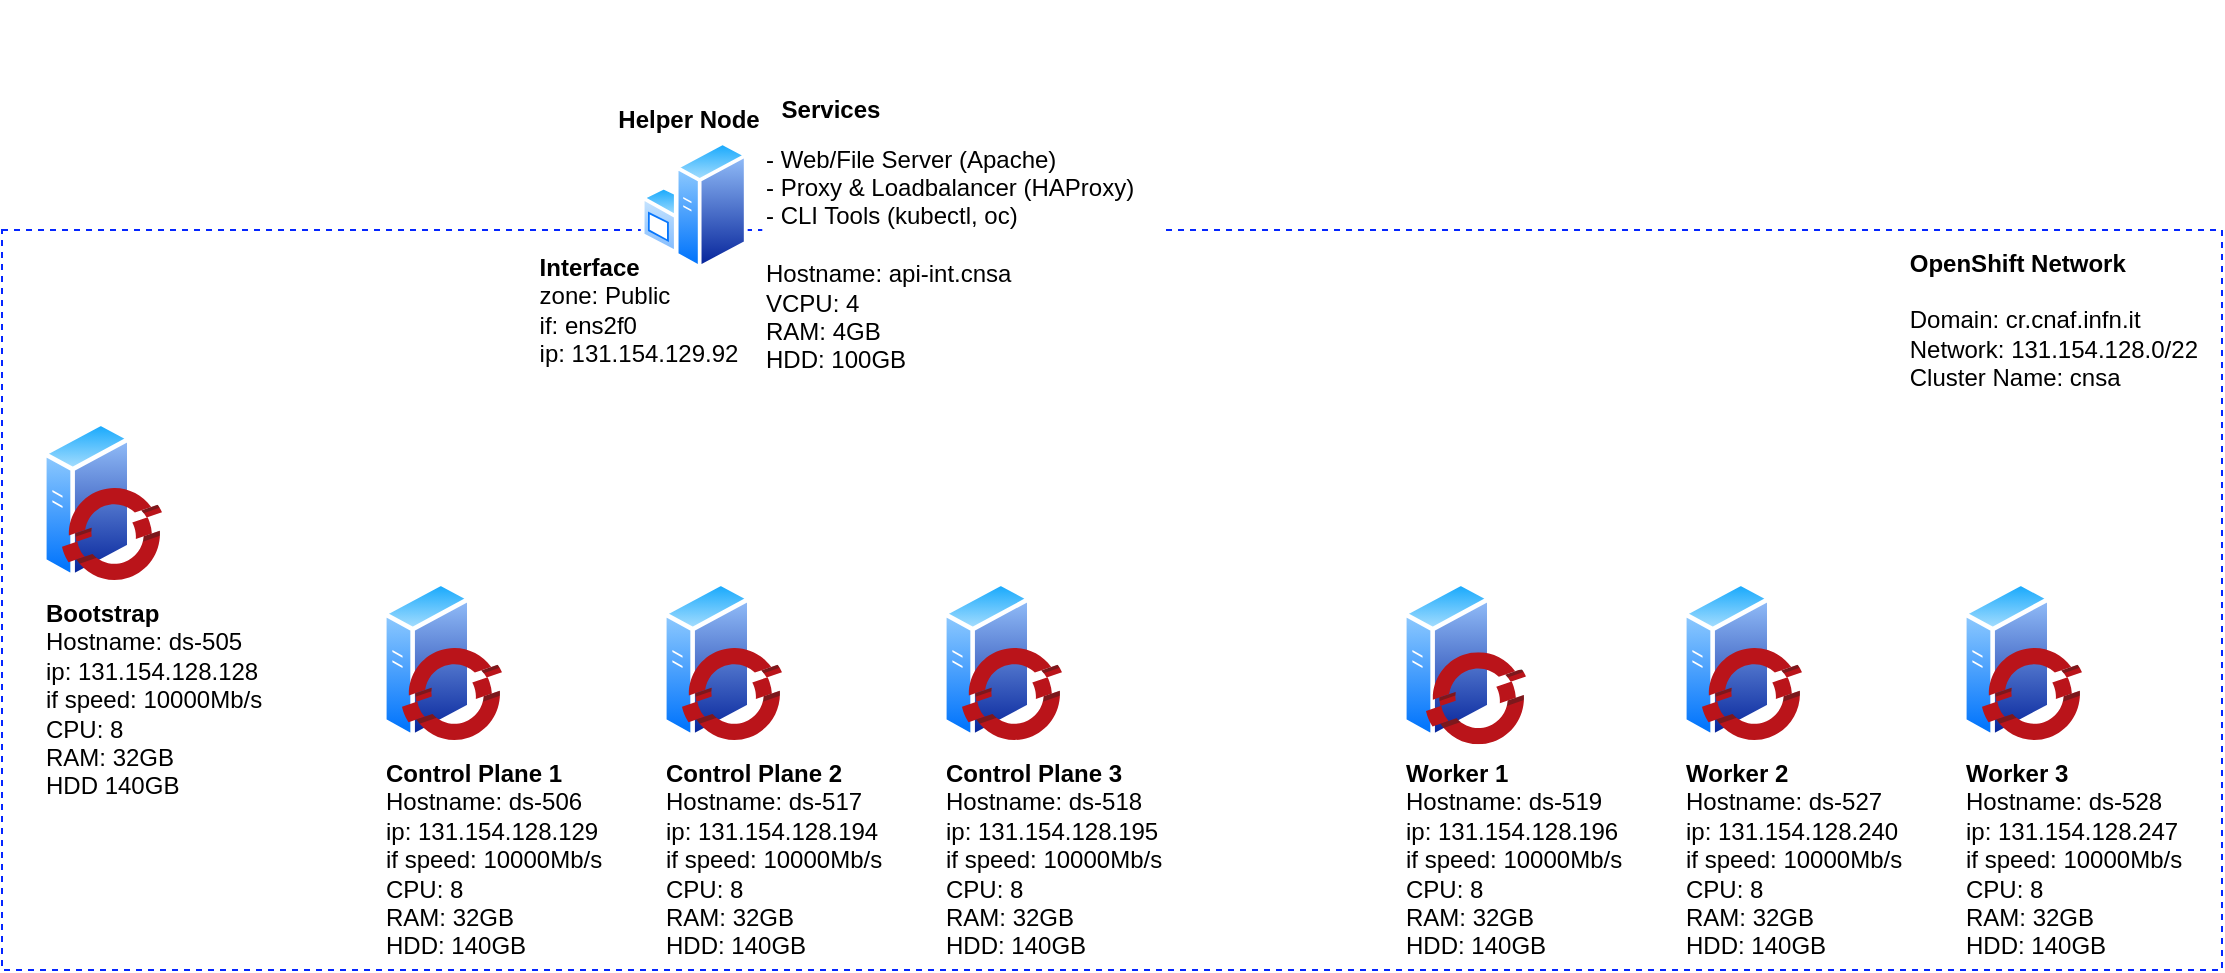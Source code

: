 <mxfile version="14.9.2" type="device"><diagram id="9HnStjpjAljDDnkqj9He" name="Page-1"><mxGraphModel dx="1422" dy="734" grid="1" gridSize="10" guides="1" tooltips="1" connect="1" arrows="1" fold="1" page="1" pageScale="1" pageWidth="1654" pageHeight="1169" math="0" shadow="0"><root><mxCell id="0"/><mxCell id="1" parent="0"/><mxCell id="27pfvI13phsAGXSqU3TV-3" value="" style="rounded=0;whiteSpace=wrap;html=1;dashed=1;strokeWidth=1;strokeColor=#0526FF;" parent="1" vertex="1"><mxGeometry x="420" y="410" width="1110" height="370" as="geometry"/></mxCell><mxCell id="27pfvI13phsAGXSqU3TV-5" value="" style="group" parent="1" vertex="1" connectable="0"><mxGeometry x="610" y="585" width="70" height="80" as="geometry"/></mxCell><mxCell id="27pfvI13phsAGXSqU3TV-4" value="&lt;b&gt;Control Plane 1&lt;/b&gt;&lt;br&gt;Hostname: ds-506&lt;br&gt;&lt;div&gt;ip: 131.154.128.129&lt;/div&gt;&lt;div&gt;if speed: 10000Mb/s&lt;br&gt;&lt;/div&gt;&lt;div&gt;CPU: 8 &lt;br&gt;&lt;/div&gt;&lt;div&gt;RAM: 32GB&lt;/div&gt;&lt;div&gt;HDD: 140GB&lt;/div&gt;" style="aspect=fixed;perimeter=ellipsePerimeter;html=1;align=left;shadow=0;dashed=0;spacingTop=3;image;image=img/lib/active_directory/generic_server.svg;" parent="27pfvI13phsAGXSqU3TV-5" vertex="1"><mxGeometry width="44.8" height="80" as="geometry"/></mxCell><mxCell id="27pfvI13phsAGXSqU3TV-1" value="" style="aspect=fixed;html=1;points=[];align=center;image;fontSize=12;image=img/lib/mscae/OpenShift.svg;" parent="27pfvI13phsAGXSqU3TV-5" vertex="1"><mxGeometry x="10" y="34" width="50" height="46" as="geometry"/></mxCell><mxCell id="27pfvI13phsAGXSqU3TV-6" value="" style="group" parent="1" vertex="1" connectable="0"><mxGeometry x="750" y="585" width="70" height="80" as="geometry"/></mxCell><mxCell id="27pfvI13phsAGXSqU3TV-7" value="&lt;b&gt;Control Plane&amp;nbsp;2&lt;/b&gt;&lt;br&gt;Hostname: ds-517&lt;br&gt;&lt;div&gt;ip: 131.154.128.194&lt;/div&gt;&lt;div&gt;if speed: 10000Mb/s&lt;br&gt;&lt;/div&gt;CPU: 8&lt;br&gt;RAM: 32GB&lt;br&gt;HDD: 140GB" style="aspect=fixed;perimeter=ellipsePerimeter;html=1;align=left;shadow=0;dashed=0;spacingTop=3;image;image=img/lib/active_directory/generic_server.svg;" parent="27pfvI13phsAGXSqU3TV-6" vertex="1"><mxGeometry width="44.8" height="80" as="geometry"/></mxCell><mxCell id="27pfvI13phsAGXSqU3TV-8" value="" style="aspect=fixed;html=1;points=[];align=center;image;fontSize=12;image=img/lib/mscae/OpenShift.svg;" parent="27pfvI13phsAGXSqU3TV-6" vertex="1"><mxGeometry x="10" y="34" width="50" height="46" as="geometry"/></mxCell><mxCell id="27pfvI13phsAGXSqU3TV-9" value="" style="group" parent="1" vertex="1" connectable="0"><mxGeometry x="890" y="585" width="70" height="80" as="geometry"/></mxCell><mxCell id="27pfvI13phsAGXSqU3TV-10" value="&lt;b&gt;Control Plane&amp;nbsp;3&lt;/b&gt;&lt;br&gt;Hostname: ds-518&lt;br&gt;&lt;div&gt;ip: 131.154.128.195&lt;/div&gt;&lt;div&gt;if speed: 10000Mb/s&lt;br&gt;&lt;/div&gt;CPU: 8&lt;br&gt;RAM: 32GB&lt;br&gt;HDD: 140GB" style="aspect=fixed;perimeter=ellipsePerimeter;html=1;align=left;shadow=0;dashed=0;spacingTop=3;image;image=img/lib/active_directory/generic_server.svg;" parent="27pfvI13phsAGXSqU3TV-9" vertex="1"><mxGeometry width="44.8" height="80" as="geometry"/></mxCell><mxCell id="27pfvI13phsAGXSqU3TV-11" value="" style="aspect=fixed;html=1;points=[];align=center;image;fontSize=12;image=img/lib/mscae/OpenShift.svg;" parent="27pfvI13phsAGXSqU3TV-9" vertex="1"><mxGeometry x="10" y="34" width="50" height="46" as="geometry"/></mxCell><mxCell id="27pfvI13phsAGXSqU3TV-13" value="" style="group" parent="1" vertex="1" connectable="0"><mxGeometry x="1120" y="585" width="70" height="85" as="geometry"/></mxCell><mxCell id="27pfvI13phsAGXSqU3TV-14" value="&lt;b&gt;Worker 1&lt;/b&gt;&lt;br&gt;Hostname: ds-519&lt;br&gt;&lt;div&gt;ip: 131.154.128.196&lt;/div&gt;&lt;div&gt;if speed: 10000Mb/s&lt;br&gt;&lt;/div&gt;CPU: 8&lt;br&gt;RAM: 32GB&lt;br&gt;HDD: 140GB" style="aspect=fixed;perimeter=ellipsePerimeter;html=1;align=left;shadow=0;dashed=0;spacingTop=3;image;image=img/lib/active_directory/generic_server.svg;" parent="27pfvI13phsAGXSqU3TV-13" vertex="1"><mxGeometry width="44.8" height="80" as="geometry"/></mxCell><mxCell id="27pfvI13phsAGXSqU3TV-15" value="" style="aspect=fixed;html=1;points=[];align=center;image;fontSize=12;image=img/lib/mscae/OpenShift.svg;" parent="27pfvI13phsAGXSqU3TV-13" vertex="1"><mxGeometry x="12" y="36.125" width="50" height="46" as="geometry"/></mxCell><mxCell id="27pfvI13phsAGXSqU3TV-16" value="" style="group" parent="1" vertex="1" connectable="0"><mxGeometry x="1260" y="585" width="70" height="80" as="geometry"/></mxCell><mxCell id="27pfvI13phsAGXSqU3TV-17" value="&lt;b&gt;Worker 2&lt;/b&gt;&lt;br&gt;Hostname: ds-527&lt;br&gt;&lt;div&gt;ip: 131.154.128.240&lt;/div&gt;&lt;div&gt;if speed: 10000Mb/s&lt;br&gt;&lt;/div&gt;CPU: 8&lt;br&gt;RAM: 32GB&lt;br&gt;HDD: 140GB" style="aspect=fixed;perimeter=ellipsePerimeter;html=1;align=left;shadow=0;dashed=0;spacingTop=3;image;image=img/lib/active_directory/generic_server.svg;" parent="27pfvI13phsAGXSqU3TV-16" vertex="1"><mxGeometry width="44.8" height="80" as="geometry"/></mxCell><mxCell id="27pfvI13phsAGXSqU3TV-18" value="" style="aspect=fixed;html=1;points=[];align=center;image;fontSize=12;image=img/lib/mscae/OpenShift.svg;" parent="27pfvI13phsAGXSqU3TV-16" vertex="1"><mxGeometry x="10" y="34" width="50" height="46" as="geometry"/></mxCell><mxCell id="27pfvI13phsAGXSqU3TV-31" value="" style="group" parent="1" vertex="1" connectable="0"><mxGeometry x="440" y="505" width="70" height="80" as="geometry"/></mxCell><mxCell id="27pfvI13phsAGXSqU3TV-32" value="&lt;b&gt;Bootstrap&lt;/b&gt;&lt;br&gt;&lt;div&gt;Hostname: ds-505&lt;/div&gt;ip: 131.154.128.128&lt;br&gt;&lt;div&gt;if speed: 10000Mb/s&lt;/div&gt;&lt;div&gt;CPU: 8&lt;/div&gt;RAM: 32GB&lt;br&gt;HDD 140GB&amp;nbsp;" style="aspect=fixed;perimeter=ellipsePerimeter;html=1;align=left;shadow=0;dashed=0;spacingTop=3;image;image=img/lib/active_directory/generic_server.svg;" parent="27pfvI13phsAGXSqU3TV-31" vertex="1"><mxGeometry width="44.8" height="80" as="geometry"/></mxCell><mxCell id="27pfvI13phsAGXSqU3TV-33" value="" style="aspect=fixed;html=1;points=[];align=center;image;fontSize=12;image=img/lib/mscae/OpenShift.svg;" parent="27pfvI13phsAGXSqU3TV-31" vertex="1"><mxGeometry x="10" y="34" width="50" height="46" as="geometry"/></mxCell><mxCell id="27pfvI13phsAGXSqU3TV-35" value="&lt;div style=&quot;text-align: left&quot;&gt;&lt;span&gt;&lt;b&gt;OpenShift Network&lt;/b&gt;&lt;/span&gt;&lt;/div&gt;&lt;br&gt;&lt;div style=&quot;text-align: left&quot;&gt;&lt;span&gt;Domain: cr.cnaf.infn.it&lt;/span&gt;&lt;/div&gt;&lt;div style=&quot;text-align: left&quot;&gt;&lt;span&gt;Network: 131.154.128.0/22&lt;/span&gt;&lt;/div&gt;&lt;div style=&quot;text-align: left&quot;&gt;&lt;span&gt;Cluster Name: cnsa&lt;/span&gt;&lt;/div&gt;" style="text;html=1;strokeColor=none;fillColor=none;align=right;verticalAlign=middle;whiteSpace=wrap;rounded=0;dashed=1;" parent="1" vertex="1"><mxGeometry x="1350" y="420" width="170" height="70" as="geometry"/></mxCell><mxCell id="nJnqooiq6-FVW7L4uHwT-14" value="" style="group" parent="1" vertex="1" connectable="0"><mxGeometry x="670" y="295" width="330" height="200" as="geometry"/></mxCell><mxCell id="27pfvI13phsAGXSqU3TV-29" value="" style="group" parent="nJnqooiq6-FVW7L4uHwT-14" vertex="1" connectable="0"><mxGeometry x="61.395" y="50" width="268.605" height="130" as="geometry"/></mxCell><mxCell id="27pfvI13phsAGXSqU3TV-22" value="&lt;b style=&quot;text-align: left ; background-color: rgb(248 , 249 , 250)&quot;&gt;&lt;br&gt;&lt;/b&gt;" style="aspect=fixed;perimeter=ellipsePerimeter;html=1;align=center;shadow=0;dashed=0;spacingTop=3;image;image=img/lib/active_directory/windows_server.svg;imageBackground=#ffffff;" parent="27pfvI13phsAGXSqU3TV-29" vertex="1"><mxGeometry x="8.01" y="20" width="53.363" height="65.081" as="geometry"/></mxCell><mxCell id="27pfvI13phsAGXSqU3TV-24" value="- Web/File Server (Apache)&lt;span&gt;&lt;br&gt;&lt;/span&gt;&lt;div&gt;- Proxy &amp;amp; Loadbalancer (HAProxy)&lt;/div&gt;&lt;div&gt;- CLI Tools (kubectl, oc)&lt;/div&gt;&lt;div&gt;&lt;br&gt;&lt;/div&gt;&lt;div&gt;Hostname: api-int.cnsa&lt;/div&gt;&lt;div&gt;VCPU: 4&lt;/div&gt;&lt;div&gt;RAM: 4GB&lt;/div&gt;&lt;div&gt;HDD: 100GB&lt;/div&gt;&lt;div&gt;&lt;br&gt;&lt;/div&gt;&lt;div&gt;&lt;br&gt;&lt;/div&gt;" style="text;html=1;strokeColor=none;align=left;verticalAlign=middle;whiteSpace=wrap;rounded=0;fillColor=#ffffff;" parent="27pfvI13phsAGXSqU3TV-29" vertex="1"><mxGeometry x="68.734" y="9" width="199.871" height="170" as="geometry"/></mxCell><mxCell id="nJnqooiq6-FVW7L4uHwT-8" value="&lt;div style=&quot;text-align: left&quot;&gt;&lt;span&gt;&lt;b&gt;Interface&lt;br&gt;&lt;/b&gt;&lt;/span&gt;&lt;/div&gt;&lt;div style=&quot;text-align: left&quot;&gt;&lt;span&gt;zone: Public&lt;br&gt;&lt;/span&gt;&lt;/div&gt;&lt;div style=&quot;text-align: left&quot;&gt;if: ens2f0&lt;/div&gt;&lt;div style=&quot;text-align: left&quot;&gt;&lt;span&gt;ip: 131.154.129.92&lt;/span&gt;&lt;/div&gt;" style="text;html=1;strokeColor=none;fillColor=none;align=center;verticalAlign=middle;whiteSpace=wrap;rounded=0;" parent="nJnqooiq6-FVW7L4uHwT-14" vertex="1"><mxGeometry y="115" width="136.552" height="80" as="geometry"/></mxCell><mxCell id="nJnqooiq6-FVW7L4uHwT-13" value="&lt;b&gt;Helper Node&lt;/b&gt;" style="text;html=1;strokeColor=none;fillColor=none;align=center;verticalAlign=middle;whiteSpace=wrap;rounded=0;" parent="nJnqooiq6-FVW7L4uHwT-14" vertex="1"><mxGeometry x="54.68" y="50" width="76.744" height="20" as="geometry"/></mxCell><mxCell id="27pfvI13phsAGXSqU3TV-28" value="&lt;b style=&quot;text-align: left&quot;&gt;Services&lt;/b&gt;" style="text;html=1;strokeColor=none;fillColor=none;align=center;verticalAlign=middle;whiteSpace=wrap;rounded=0;dashed=1;" parent="nJnqooiq6-FVW7L4uHwT-14" vertex="1"><mxGeometry x="131.424" y="45" width="67.151" height="20" as="geometry"/></mxCell><mxCell id="1nUkj_xFymvx0qXTkYSk-1" value="" style="group" parent="1" vertex="1" connectable="0"><mxGeometry x="1400" y="585" width="70" height="80" as="geometry"/></mxCell><mxCell id="1nUkj_xFymvx0qXTkYSk-2" value="&lt;b&gt;Worker 3&lt;/b&gt;&lt;br&gt;Hostname: ds-528&lt;br&gt;&lt;div&gt;ip: 131.154.128.247&lt;/div&gt;&lt;div&gt;if speed: 10000Mb/s&lt;br&gt;&lt;/div&gt;CPU: 8&lt;br&gt;RAM: 32GB&lt;br&gt;HDD: 140GB" style="aspect=fixed;perimeter=ellipsePerimeter;html=1;align=left;shadow=0;dashed=0;spacingTop=3;image;image=img/lib/active_directory/generic_server.svg;" parent="1nUkj_xFymvx0qXTkYSk-1" vertex="1"><mxGeometry width="44.8" height="80" as="geometry"/></mxCell><mxCell id="1nUkj_xFymvx0qXTkYSk-3" value="" style="aspect=fixed;html=1;points=[];align=center;image;fontSize=12;image=img/lib/mscae/OpenShift.svg;" parent="1nUkj_xFymvx0qXTkYSk-1" vertex="1"><mxGeometry x="10" y="34" width="50" height="46" as="geometry"/></mxCell></root></mxGraphModel></diagram></mxfile>